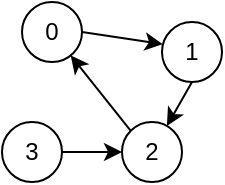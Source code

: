 <mxfile>
    <diagram id="6Sm1sYEbNLfrgv3L4Gk4" name="Page-1">
        <mxGraphModel dx="320" dy="251" grid="1" gridSize="10" guides="1" tooltips="1" connect="1" arrows="1" fold="1" page="1" pageScale="1" pageWidth="850" pageHeight="1100" math="0" shadow="0">
            <root>
                <mxCell id="0"/>
                <mxCell id="1" parent="0"/>
                <mxCell id="2" style="edgeStyle=none;html=1;exitX=1;exitY=0.5;exitDx=0;exitDy=0;entryX=0.014;entryY=0.371;entryDx=0;entryDy=0;entryPerimeter=0;" edge="1" parent="1" source="3" target="10">
                    <mxGeometry relative="1" as="geometry"/>
                </mxCell>
                <mxCell id="3" value="0" style="ellipse;whiteSpace=wrap;html=1;aspect=fixed;fillColor=default;" vertex="1" parent="1">
                    <mxGeometry x="260" y="40" width="30" height="30" as="geometry"/>
                </mxCell>
                <mxCell id="11" style="edgeStyle=none;html=1;exitX=1;exitY=0.5;exitDx=0;exitDy=0;entryX=0;entryY=0.5;entryDx=0;entryDy=0;" edge="1" parent="1" source="5" target="8">
                    <mxGeometry relative="1" as="geometry"/>
                </mxCell>
                <mxCell id="5" value="3" style="ellipse;whiteSpace=wrap;html=1;aspect=fixed;fillColor=default;" vertex="1" parent="1">
                    <mxGeometry x="250" y="100" width="30" height="30" as="geometry"/>
                </mxCell>
                <mxCell id="7" style="edgeStyle=none;html=1;exitX=0;exitY=0;exitDx=0;exitDy=0;" edge="1" parent="1" source="8" target="3">
                    <mxGeometry relative="1" as="geometry"/>
                </mxCell>
                <mxCell id="8" value="2" style="ellipse;whiteSpace=wrap;html=1;aspect=fixed;fillColor=default;" vertex="1" parent="1">
                    <mxGeometry x="310" y="100" width="30" height="30" as="geometry"/>
                </mxCell>
                <mxCell id="9" style="edgeStyle=none;html=1;exitX=0.5;exitY=1;exitDx=0;exitDy=0;" edge="1" parent="1" source="10" target="8">
                    <mxGeometry relative="1" as="geometry"/>
                </mxCell>
                <mxCell id="10" value="1" style="ellipse;whiteSpace=wrap;html=1;aspect=fixed;fillColor=default;" vertex="1" parent="1">
                    <mxGeometry x="330" y="50" width="30" height="30" as="geometry"/>
                </mxCell>
            </root>
        </mxGraphModel>
    </diagram>
</mxfile>